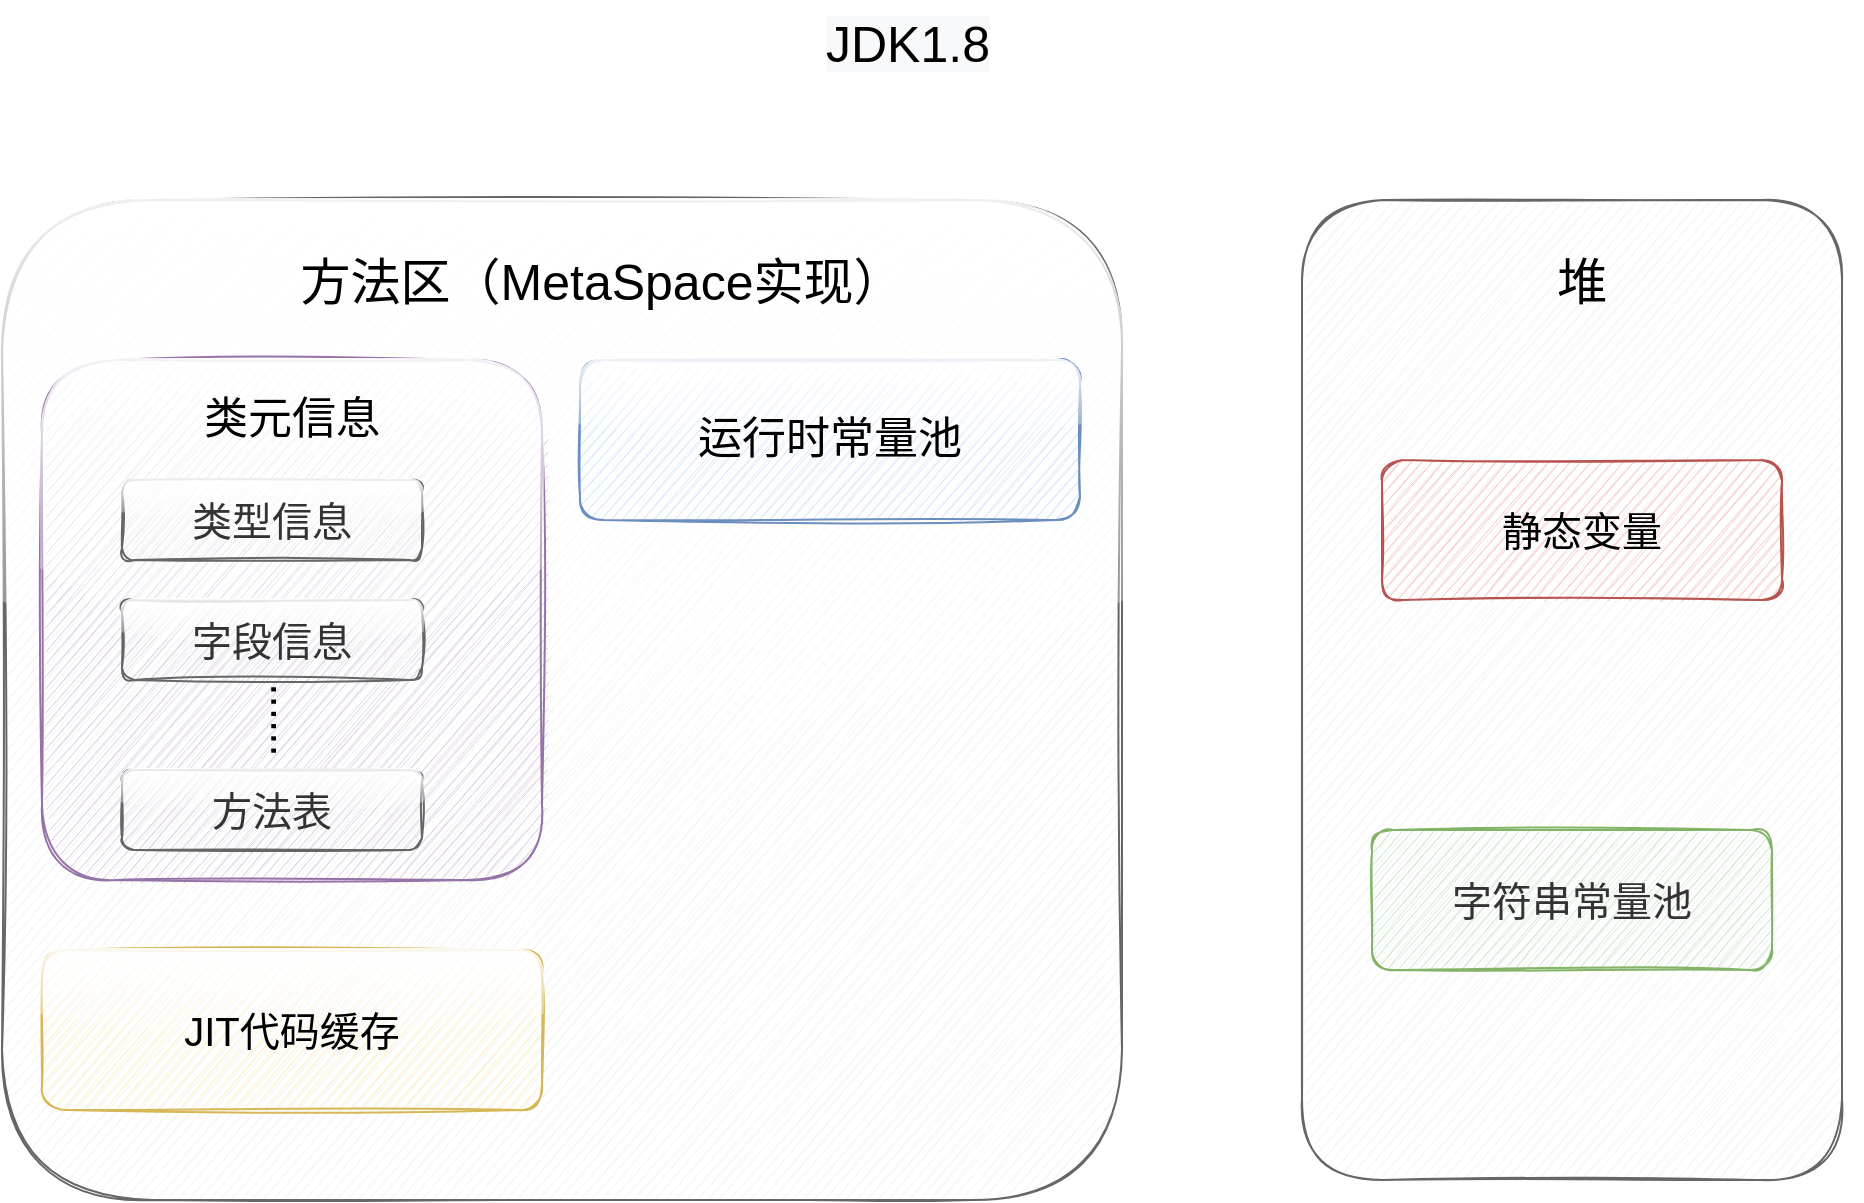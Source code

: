 <mxfile version="13.4.5" type="device"><diagram id="gYNeldG73rc2GvLzjtzR" name="Page-1"><mxGraphModel dx="1106" dy="997" grid="1" gridSize="10" guides="1" tooltips="1" connect="1" arrows="1" fold="1" page="1" pageScale="1" pageWidth="827" pageHeight="1169" math="0" shadow="0"><root><mxCell id="0"/><mxCell id="1" parent="0"/><mxCell id="ch9JLpUxDp_yM8ZhjNp1-19" value="" style="rounded=1;whiteSpace=wrap;html=1;fillColor=#f5f5f5;strokeColor=#666666;sketch=1;fontSize=20;fontColor=#333333;" parent="1" vertex="1"><mxGeometry x="660" y="220" width="270" height="490" as="geometry"/></mxCell><mxCell id="ch9JLpUxDp_yM8ZhjNp1-20" value="静态变量" style="rounded=1;whiteSpace=wrap;html=1;fillColor=#f8cecc;strokeColor=#b85450;sketch=1;fontSize=20;" parent="1" vertex="1"><mxGeometry x="700" y="350" width="200" height="70" as="geometry"/></mxCell><mxCell id="ch9JLpUxDp_yM8ZhjNp1-21" value="堆" style="text;html=1;strokeColor=none;fillColor=none;align=center;verticalAlign=middle;whiteSpace=wrap;rounded=0;fontSize=25;" parent="1" vertex="1"><mxGeometry x="660" y="250" width="280" height="20" as="geometry"/></mxCell><mxCell id="ch9JLpUxDp_yM8ZhjNp1-22" value="&lt;span style=&quot;color: rgb(51 , 51 , 51)&quot;&gt;字符串常量池&lt;/span&gt;" style="rounded=1;whiteSpace=wrap;html=1;fillColor=#d5e8d4;strokeColor=#82b366;sketch=1;fontSize=20;" parent="1" vertex="1"><mxGeometry x="695" y="535" width="200" height="70" as="geometry"/></mxCell><mxCell id="ch9JLpUxDp_yM8ZhjNp1-23" value="" style="rounded=1;whiteSpace=wrap;html=1;fillColor=#f5f5f5;strokeColor=#666666;sketch=1;fontSize=20;fontColor=#333333;glass=1;shadow=0;" parent="1" vertex="1"><mxGeometry x="10" y="220" width="560" height="500" as="geometry"/></mxCell><mxCell id="ch9JLpUxDp_yM8ZhjNp1-24" value="" style="rounded=1;whiteSpace=wrap;html=1;fillColor=#dae8fc;strokeColor=#6c8ebf;sketch=1;fontSize=20;glass=1;shadow=0;" parent="1" vertex="1"><mxGeometry x="299" y="300" width="250" height="80" as="geometry"/></mxCell><mxCell id="ch9JLpUxDp_yM8ZhjNp1-25" value="运行时常量池" style="text;html=1;strokeColor=none;fillColor=none;align=center;verticalAlign=middle;whiteSpace=wrap;rounded=1;fontSize=22;sketch=1;glass=1;shadow=0;" parent="1" vertex="1"><mxGeometry x="284" y="330" width="280" height="20" as="geometry"/></mxCell><mxCell id="ch9JLpUxDp_yM8ZhjNp1-26" value="JIT代码缓存" style="rounded=1;whiteSpace=wrap;html=1;fillColor=#fff2cc;strokeColor=#d6b656;sketch=1;fontSize=20;glass=1;shadow=0;" parent="1" vertex="1"><mxGeometry x="30" y="595" width="250" height="80" as="geometry"/></mxCell><mxCell id="ch9JLpUxDp_yM8ZhjNp1-27" value="" style="rounded=1;whiteSpace=wrap;html=1;fillColor=#e1d5e7;strokeColor=#9673a6;sketch=1;fontSize=20;glass=1;shadow=0;" parent="1" vertex="1"><mxGeometry x="30" y="300" width="250" height="260" as="geometry"/></mxCell><mxCell id="ch9JLpUxDp_yM8ZhjNp1-28" value="类元信息" style="text;html=1;strokeColor=none;fillColor=none;align=center;verticalAlign=middle;whiteSpace=wrap;rounded=1;fontSize=22;sketch=1;glass=1;shadow=0;" parent="1" vertex="1"><mxGeometry x="15" y="320" width="280" height="20" as="geometry"/></mxCell><mxCell id="ch9JLpUxDp_yM8ZhjNp1-29" value="类型信息" style="rounded=1;whiteSpace=wrap;html=1;fillColor=#f5f5f5;strokeColor=#666666;sketch=1;fontSize=20;fontColor=#333333;glass=1;shadow=0;" parent="1" vertex="1"><mxGeometry x="70" y="360" width="150" height="40" as="geometry"/></mxCell><mxCell id="ch9JLpUxDp_yM8ZhjNp1-30" value="字段信息" style="rounded=1;whiteSpace=wrap;html=1;fillColor=#f5f5f5;strokeColor=#666666;sketch=1;fontSize=20;fontColor=#333333;glass=1;shadow=0;" parent="1" vertex="1"><mxGeometry x="70" y="420" width="150" height="40" as="geometry"/></mxCell><mxCell id="ch9JLpUxDp_yM8ZhjNp1-31" value="方法表" style="rounded=1;whiteSpace=wrap;html=1;fillColor=#f5f5f5;strokeColor=#666666;sketch=1;fontSize=20;fontColor=#333333;glass=1;shadow=0;" parent="1" vertex="1"><mxGeometry x="70" y="505" width="150" height="40" as="geometry"/></mxCell><mxCell id="ch9JLpUxDp_yM8ZhjNp1-32" value="......" style="text;html=1;strokeColor=none;fillColor=none;align=center;verticalAlign=middle;whiteSpace=wrap;rounded=1;fontSize=22;horizontal=0;sketch=1;glass=1;shadow=0;" parent="1" vertex="1"><mxGeometry x="120" y="470" width="40" height="20" as="geometry"/></mxCell><mxCell id="ch9JLpUxDp_yM8ZhjNp1-33" value="方法区（MetaSpace实现）" style="text;html=1;strokeColor=none;fillColor=none;align=center;verticalAlign=middle;whiteSpace=wrap;rounded=1;fontSize=25;sketch=1;glass=1;shadow=0;" parent="1" vertex="1"><mxGeometry x="140" y="250" width="340" height="20" as="geometry"/></mxCell><mxCell id="ch9JLpUxDp_yM8ZhjNp1-34" value="&lt;span style=&quot;color: rgb(0 , 0 , 0) ; font-family: &amp;#34;helvetica&amp;#34; ; font-size: 25px ; font-style: normal ; font-weight: 400 ; letter-spacing: normal ; text-align: center ; text-indent: 0px ; text-transform: none ; word-spacing: 0px ; background-color: rgb(248 , 249 , 250) ; display: inline ; float: none&quot;&gt;JDK1.8&lt;/span&gt;" style="text;whiteSpace=wrap;html=1;" parent="1" vertex="1"><mxGeometry x="420" y="120" width="110" height="30" as="geometry"/></mxCell></root></mxGraphModel></diagram></mxfile>